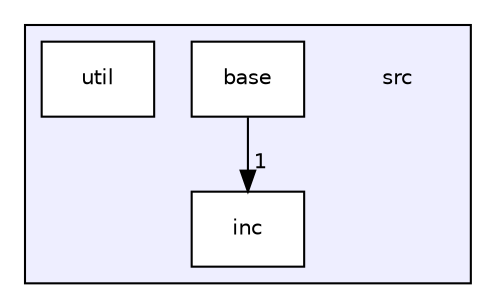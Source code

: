 digraph "/home/boo/project/sengi/src" {
  compound=true
  node [ fontsize="10", fontname="Helvetica"];
  edge [ labelfontsize="10", labelfontname="Helvetica"];
  subgraph clusterdir_68267d1309a1af8e8297ef4c3efbcdba {
    graph [ bgcolor="#eeeeff", pencolor="black", label="" URL="dir_68267d1309a1af8e8297ef4c3efbcdba.html"];
    dir_68267d1309a1af8e8297ef4c3efbcdba [shape=plaintext label="src"];
    dir_0af1587c8378955de40f48b4bd1869f0 [shape=box label="base" color="black" fillcolor="white" style="filled" URL="dir_0af1587c8378955de40f48b4bd1869f0.html"];
    dir_6bc6ad22483805bbbda55258ad2a62ea [shape=box label="inc" color="black" fillcolor="white" style="filled" URL="dir_6bc6ad22483805bbbda55258ad2a62ea.html"];
    dir_b7878ad5ecbf2506f4125b9d34c97e45 [shape=box label="util" color="black" fillcolor="white" style="filled" URL="dir_b7878ad5ecbf2506f4125b9d34c97e45.html"];
  }
  dir_0af1587c8378955de40f48b4bd1869f0->dir_6bc6ad22483805bbbda55258ad2a62ea [headlabel="1", labeldistance=1.5 headhref="dir_000001_000002.html"];
}
